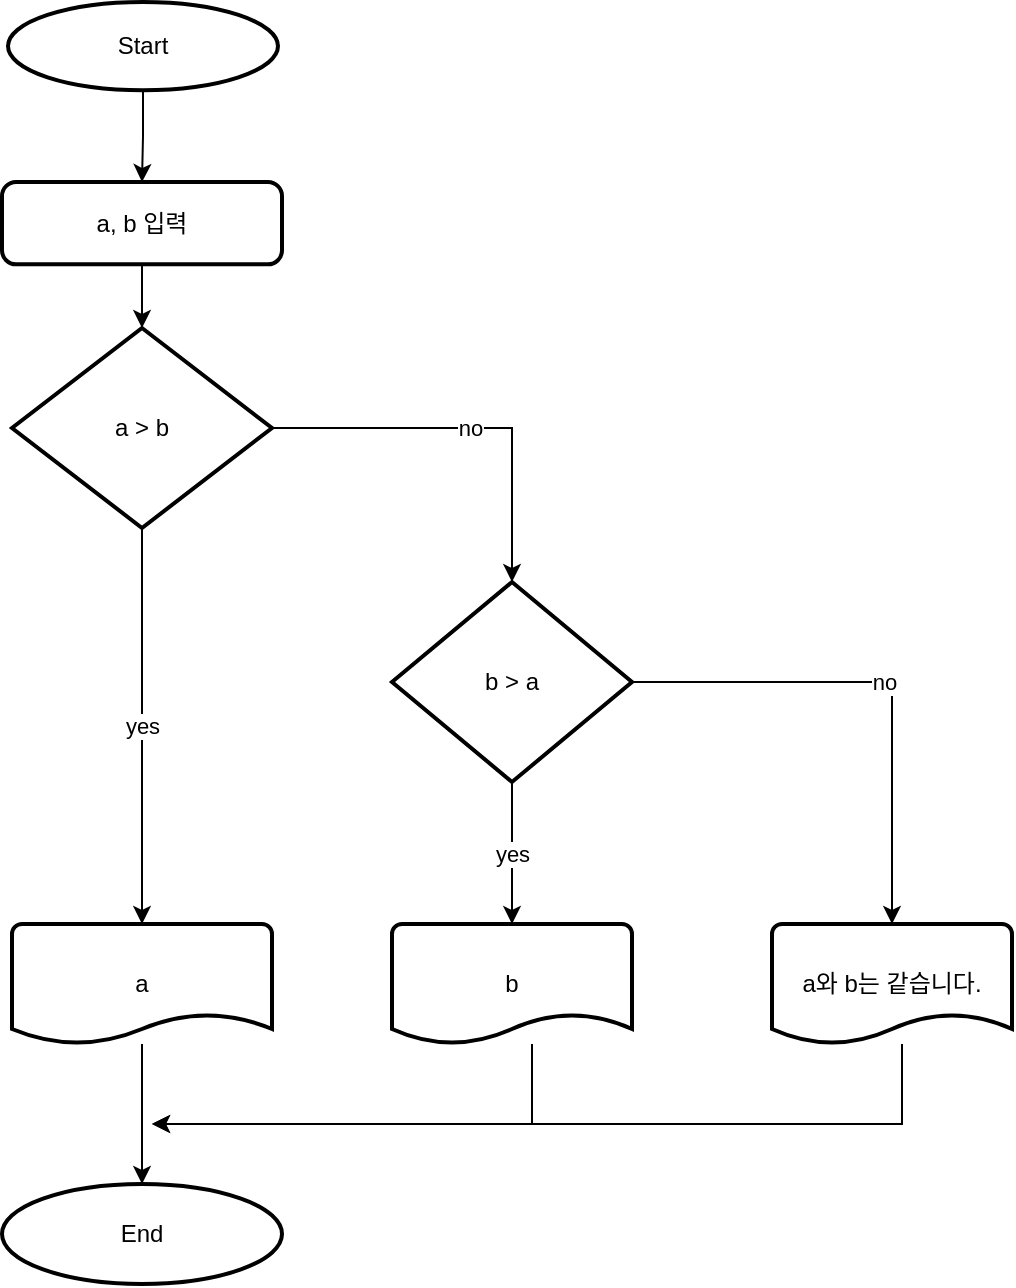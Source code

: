 <mxfile version="19.0.3" type="device"><diagram id="AdTPaRrmYAx4gmmFt2Lg" name="Page-1"><mxGraphModel dx="1102" dy="857" grid="1" gridSize="10" guides="1" tooltips="1" connect="1" arrows="1" fold="1" page="1" pageScale="1" pageWidth="850" pageHeight="1100" math="0" shadow="0"><root><mxCell id="0"/><mxCell id="1" parent="0"/><mxCell id="zGit_UHPnzic8uvWdxod-8" style="edgeStyle=orthogonalEdgeStyle;rounded=0;orthogonalLoop=1;jettySize=auto;html=1;exitX=0.5;exitY=1;exitDx=0;exitDy=0;exitPerimeter=0;entryX=0.5;entryY=0;entryDx=0;entryDy=0;" edge="1" parent="1" source="zGit_UHPnzic8uvWdxod-1" target="zGit_UHPnzic8uvWdxod-3"><mxGeometry relative="1" as="geometry"/></mxCell><mxCell id="zGit_UHPnzic8uvWdxod-1" value="Start" style="strokeWidth=2;html=1;shape=mxgraph.flowchart.start_2;whiteSpace=wrap;" vertex="1" parent="1"><mxGeometry x="78" y="30" width="135" height="44.12" as="geometry"/></mxCell><mxCell id="zGit_UHPnzic8uvWdxod-2" value="End" style="strokeWidth=2;html=1;shape=mxgraph.flowchart.start_2;whiteSpace=wrap;" vertex="1" parent="1"><mxGeometry x="75" y="621" width="140" height="50" as="geometry"/></mxCell><mxCell id="zGit_UHPnzic8uvWdxod-9" style="edgeStyle=orthogonalEdgeStyle;rounded=0;orthogonalLoop=1;jettySize=auto;html=1;exitX=0.5;exitY=1;exitDx=0;exitDy=0;entryX=0.5;entryY=0;entryDx=0;entryDy=0;entryPerimeter=0;" edge="1" parent="1" source="zGit_UHPnzic8uvWdxod-3" target="zGit_UHPnzic8uvWdxod-4"><mxGeometry relative="1" as="geometry"/></mxCell><mxCell id="zGit_UHPnzic8uvWdxod-3" value="a, b 입력" style="rounded=1;whiteSpace=wrap;html=1;absoluteArcSize=1;arcSize=14;strokeWidth=2;" vertex="1" parent="1"><mxGeometry x="75" y="120" width="140" height="41.18" as="geometry"/></mxCell><mxCell id="zGit_UHPnzic8uvWdxod-10" value="yes" style="edgeStyle=orthogonalEdgeStyle;rounded=0;orthogonalLoop=1;jettySize=auto;html=1;exitX=0.5;exitY=1;exitDx=0;exitDy=0;exitPerimeter=0;entryX=0.5;entryY=0;entryDx=0;entryDy=0;entryPerimeter=0;" edge="1" parent="1" source="zGit_UHPnzic8uvWdxod-4" target="zGit_UHPnzic8uvWdxod-5"><mxGeometry relative="1" as="geometry"/></mxCell><mxCell id="zGit_UHPnzic8uvWdxod-18" value="no" style="edgeStyle=orthogonalEdgeStyle;rounded=0;orthogonalLoop=1;jettySize=auto;html=1;exitX=1;exitY=0.5;exitDx=0;exitDy=0;exitPerimeter=0;" edge="1" parent="1" source="zGit_UHPnzic8uvWdxod-4" target="zGit_UHPnzic8uvWdxod-17"><mxGeometry relative="1" as="geometry"/></mxCell><mxCell id="zGit_UHPnzic8uvWdxod-4" value="a &amp;gt; b" style="strokeWidth=2;html=1;shape=mxgraph.flowchart.decision;whiteSpace=wrap;" vertex="1" parent="1"><mxGeometry x="80" y="193" width="130" height="100" as="geometry"/></mxCell><mxCell id="zGit_UHPnzic8uvWdxod-12" style="edgeStyle=orthogonalEdgeStyle;rounded=0;orthogonalLoop=1;jettySize=auto;html=1;entryX=0.5;entryY=0;entryDx=0;entryDy=0;entryPerimeter=0;" edge="1" parent="1" source="zGit_UHPnzic8uvWdxod-5" target="zGit_UHPnzic8uvWdxod-2"><mxGeometry relative="1" as="geometry"/></mxCell><mxCell id="zGit_UHPnzic8uvWdxod-5" value="a" style="strokeWidth=2;html=1;shape=mxgraph.flowchart.document2;whiteSpace=wrap;size=0.25;" vertex="1" parent="1"><mxGeometry x="80" y="491" width="130" height="60" as="geometry"/></mxCell><mxCell id="zGit_UHPnzic8uvWdxod-21" style="edgeStyle=orthogonalEdgeStyle;rounded=0;orthogonalLoop=1;jettySize=auto;html=1;" edge="1" parent="1" source="zGit_UHPnzic8uvWdxod-6"><mxGeometry relative="1" as="geometry"><mxPoint x="150" y="591" as="targetPoint"/><Array as="points"><mxPoint x="340" y="591"/></Array></mxGeometry></mxCell><mxCell id="zGit_UHPnzic8uvWdxod-6" value="b" style="strokeWidth=2;html=1;shape=mxgraph.flowchart.document2;whiteSpace=wrap;size=0.25;" vertex="1" parent="1"><mxGeometry x="270" y="491" width="120" height="60" as="geometry"/></mxCell><mxCell id="zGit_UHPnzic8uvWdxod-22" style="edgeStyle=orthogonalEdgeStyle;rounded=0;orthogonalLoop=1;jettySize=auto;html=1;" edge="1" parent="1" source="zGit_UHPnzic8uvWdxod-7"><mxGeometry relative="1" as="geometry"><mxPoint x="150" y="591" as="targetPoint"/><Array as="points"><mxPoint x="525" y="591"/></Array></mxGeometry></mxCell><mxCell id="zGit_UHPnzic8uvWdxod-7" value="a와 b는 같습니다." style="strokeWidth=2;html=1;shape=mxgraph.flowchart.document2;whiteSpace=wrap;size=0.25;" vertex="1" parent="1"><mxGeometry x="460" y="491" width="120" height="60" as="geometry"/></mxCell><mxCell id="zGit_UHPnzic8uvWdxod-19" value="yes" style="edgeStyle=orthogonalEdgeStyle;rounded=0;orthogonalLoop=1;jettySize=auto;html=1;exitX=0.5;exitY=1;exitDx=0;exitDy=0;exitPerimeter=0;entryX=0.5;entryY=0;entryDx=0;entryDy=0;entryPerimeter=0;" edge="1" parent="1" source="zGit_UHPnzic8uvWdxod-17" target="zGit_UHPnzic8uvWdxod-6"><mxGeometry relative="1" as="geometry"/></mxCell><mxCell id="zGit_UHPnzic8uvWdxod-20" value="no" style="edgeStyle=orthogonalEdgeStyle;rounded=0;orthogonalLoop=1;jettySize=auto;html=1;" edge="1" parent="1" source="zGit_UHPnzic8uvWdxod-17" target="zGit_UHPnzic8uvWdxod-7"><mxGeometry relative="1" as="geometry"/></mxCell><mxCell id="zGit_UHPnzic8uvWdxod-17" value="b &amp;gt; a" style="strokeWidth=2;html=1;shape=mxgraph.flowchart.decision;whiteSpace=wrap;" vertex="1" parent="1"><mxGeometry x="270" y="320" width="120" height="100" as="geometry"/></mxCell></root></mxGraphModel></diagram></mxfile>